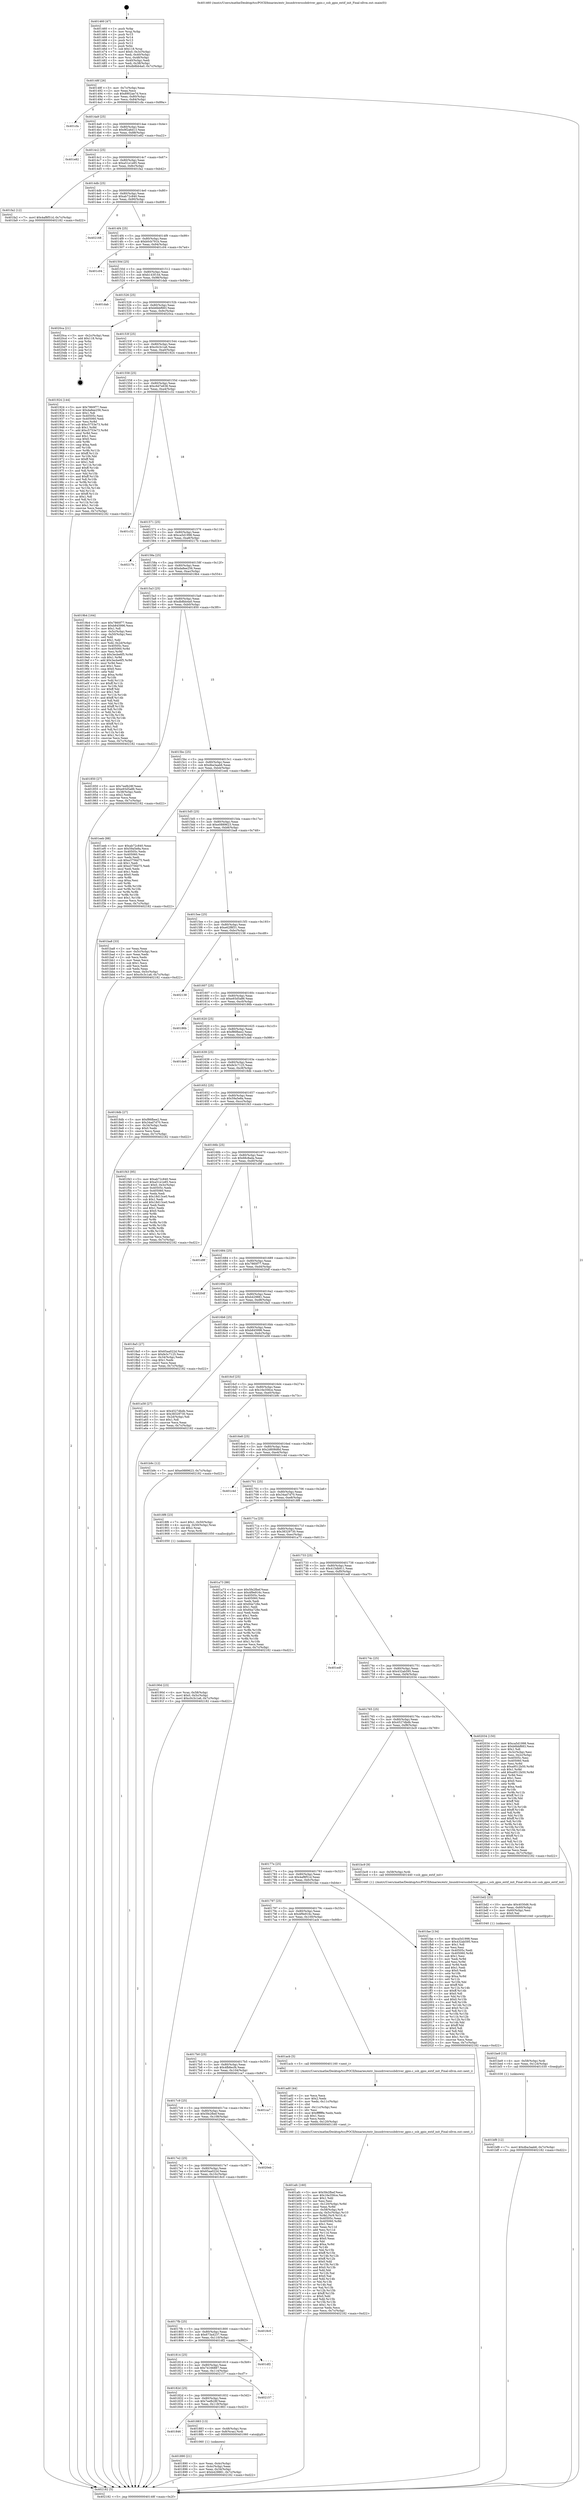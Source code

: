 digraph "0x401460" {
  label = "0x401460 (/mnt/c/Users/mathe/Desktop/tcc/POCII/binaries/extr_linuxdriversssbdriver_gpio.c_ssb_gpio_extif_init_Final-ollvm.out::main(0))"
  labelloc = "t"
  node[shape=record]

  Entry [label="",width=0.3,height=0.3,shape=circle,fillcolor=black,style=filled]
  "0x40148f" [label="{
     0x40148f [26]\l
     | [instrs]\l
     &nbsp;&nbsp;0x40148f \<+3\>: mov -0x7c(%rbp),%eax\l
     &nbsp;&nbsp;0x401492 \<+2\>: mov %eax,%ecx\l
     &nbsp;&nbsp;0x401494 \<+6\>: sub $0x8902ae7d,%ecx\l
     &nbsp;&nbsp;0x40149a \<+3\>: mov %eax,-0x80(%rbp)\l
     &nbsp;&nbsp;0x40149d \<+6\>: mov %ecx,-0x84(%rbp)\l
     &nbsp;&nbsp;0x4014a3 \<+6\>: je 0000000000401cfa \<main+0x89a\>\l
  }"]
  "0x401cfa" [label="{
     0x401cfa\l
  }", style=dashed]
  "0x4014a9" [label="{
     0x4014a9 [25]\l
     | [instrs]\l
     &nbsp;&nbsp;0x4014a9 \<+5\>: jmp 00000000004014ae \<main+0x4e\>\l
     &nbsp;&nbsp;0x4014ae \<+3\>: mov -0x80(%rbp),%eax\l
     &nbsp;&nbsp;0x4014b1 \<+5\>: sub $0x9f2a6d13,%eax\l
     &nbsp;&nbsp;0x4014b6 \<+6\>: mov %eax,-0x88(%rbp)\l
     &nbsp;&nbsp;0x4014bc \<+6\>: je 0000000000401e82 \<main+0xa22\>\l
  }"]
  Exit [label="",width=0.3,height=0.3,shape=circle,fillcolor=black,style=filled,peripheries=2]
  "0x401e82" [label="{
     0x401e82\l
  }", style=dashed]
  "0x4014c2" [label="{
     0x4014c2 [25]\l
     | [instrs]\l
     &nbsp;&nbsp;0x4014c2 \<+5\>: jmp 00000000004014c7 \<main+0x67\>\l
     &nbsp;&nbsp;0x4014c7 \<+3\>: mov -0x80(%rbp),%eax\l
     &nbsp;&nbsp;0x4014ca \<+5\>: sub $0xa51e1e85,%eax\l
     &nbsp;&nbsp;0x4014cf \<+6\>: mov %eax,-0x8c(%rbp)\l
     &nbsp;&nbsp;0x4014d5 \<+6\>: je 0000000000401fa2 \<main+0xb42\>\l
  }"]
  "0x401bf8" [label="{
     0x401bf8 [12]\l
     | [instrs]\l
     &nbsp;&nbsp;0x401bf8 \<+7\>: movl $0xdba3aab6,-0x7c(%rbp)\l
     &nbsp;&nbsp;0x401bff \<+5\>: jmp 0000000000402182 \<main+0xd22\>\l
  }"]
  "0x401fa2" [label="{
     0x401fa2 [12]\l
     | [instrs]\l
     &nbsp;&nbsp;0x401fa2 \<+7\>: movl $0x4af8f51d,-0x7c(%rbp)\l
     &nbsp;&nbsp;0x401fa9 \<+5\>: jmp 0000000000402182 \<main+0xd22\>\l
  }"]
  "0x4014db" [label="{
     0x4014db [25]\l
     | [instrs]\l
     &nbsp;&nbsp;0x4014db \<+5\>: jmp 00000000004014e0 \<main+0x80\>\l
     &nbsp;&nbsp;0x4014e0 \<+3\>: mov -0x80(%rbp),%eax\l
     &nbsp;&nbsp;0x4014e3 \<+5\>: sub $0xab72c840,%eax\l
     &nbsp;&nbsp;0x4014e8 \<+6\>: mov %eax,-0x90(%rbp)\l
     &nbsp;&nbsp;0x4014ee \<+6\>: je 0000000000402168 \<main+0xd08\>\l
  }"]
  "0x401be9" [label="{
     0x401be9 [15]\l
     | [instrs]\l
     &nbsp;&nbsp;0x401be9 \<+4\>: mov -0x58(%rbp),%rdi\l
     &nbsp;&nbsp;0x401bed \<+6\>: mov %eax,-0x124(%rbp)\l
     &nbsp;&nbsp;0x401bf3 \<+5\>: call 0000000000401030 \<free@plt\>\l
     | [calls]\l
     &nbsp;&nbsp;0x401030 \{1\} (unknown)\l
  }"]
  "0x402168" [label="{
     0x402168\l
  }", style=dashed]
  "0x4014f4" [label="{
     0x4014f4 [25]\l
     | [instrs]\l
     &nbsp;&nbsp;0x4014f4 \<+5\>: jmp 00000000004014f9 \<main+0x99\>\l
     &nbsp;&nbsp;0x4014f9 \<+3\>: mov -0x80(%rbp),%eax\l
     &nbsp;&nbsp;0x4014fc \<+5\>: sub $0xb0cb791b,%eax\l
     &nbsp;&nbsp;0x401501 \<+6\>: mov %eax,-0x94(%rbp)\l
     &nbsp;&nbsp;0x401507 \<+6\>: je 0000000000401c04 \<main+0x7a4\>\l
  }"]
  "0x401bd2" [label="{
     0x401bd2 [23]\l
     | [instrs]\l
     &nbsp;&nbsp;0x401bd2 \<+10\>: movabs $0x4030d6,%rdi\l
     &nbsp;&nbsp;0x401bdc \<+3\>: mov %eax,-0x60(%rbp)\l
     &nbsp;&nbsp;0x401bdf \<+3\>: mov -0x60(%rbp),%esi\l
     &nbsp;&nbsp;0x401be2 \<+2\>: mov $0x0,%al\l
     &nbsp;&nbsp;0x401be4 \<+5\>: call 0000000000401040 \<printf@plt\>\l
     | [calls]\l
     &nbsp;&nbsp;0x401040 \{1\} (unknown)\l
  }"]
  "0x401c04" [label="{
     0x401c04\l
  }", style=dashed]
  "0x40150d" [label="{
     0x40150d [25]\l
     | [instrs]\l
     &nbsp;&nbsp;0x40150d \<+5\>: jmp 0000000000401512 \<main+0xb2\>\l
     &nbsp;&nbsp;0x401512 \<+3\>: mov -0x80(%rbp),%eax\l
     &nbsp;&nbsp;0x401515 \<+5\>: sub $0xb143f144,%eax\l
     &nbsp;&nbsp;0x40151a \<+6\>: mov %eax,-0x98(%rbp)\l
     &nbsp;&nbsp;0x401520 \<+6\>: je 0000000000401dab \<main+0x94b\>\l
  }"]
  "0x401afc" [label="{
     0x401afc [160]\l
     | [instrs]\l
     &nbsp;&nbsp;0x401afc \<+5\>: mov $0x5fe2fbef,%ecx\l
     &nbsp;&nbsp;0x401b01 \<+5\>: mov $0x16e356ce,%edx\l
     &nbsp;&nbsp;0x401b06 \<+3\>: mov $0x1,%dil\l
     &nbsp;&nbsp;0x401b09 \<+2\>: xor %esi,%esi\l
     &nbsp;&nbsp;0x401b0b \<+7\>: mov -0x120(%rbp),%r8d\l
     &nbsp;&nbsp;0x401b12 \<+4\>: imul %eax,%r8d\l
     &nbsp;&nbsp;0x401b16 \<+4\>: mov -0x58(%rbp),%r9\l
     &nbsp;&nbsp;0x401b1a \<+4\>: movslq -0x5c(%rbp),%r10\l
     &nbsp;&nbsp;0x401b1e \<+4\>: mov %r8d,(%r9,%r10,4)\l
     &nbsp;&nbsp;0x401b22 \<+7\>: mov 0x40505c,%eax\l
     &nbsp;&nbsp;0x401b29 \<+8\>: mov 0x405060,%r8d\l
     &nbsp;&nbsp;0x401b31 \<+3\>: sub $0x1,%esi\l
     &nbsp;&nbsp;0x401b34 \<+3\>: mov %eax,%r11d\l
     &nbsp;&nbsp;0x401b37 \<+3\>: add %esi,%r11d\l
     &nbsp;&nbsp;0x401b3a \<+4\>: imul %r11d,%eax\l
     &nbsp;&nbsp;0x401b3e \<+3\>: and $0x1,%eax\l
     &nbsp;&nbsp;0x401b41 \<+3\>: cmp $0x0,%eax\l
     &nbsp;&nbsp;0x401b44 \<+3\>: sete %bl\l
     &nbsp;&nbsp;0x401b47 \<+4\>: cmp $0xa,%r8d\l
     &nbsp;&nbsp;0x401b4b \<+4\>: setl %r14b\l
     &nbsp;&nbsp;0x401b4f \<+3\>: mov %bl,%r15b\l
     &nbsp;&nbsp;0x401b52 \<+4\>: xor $0xff,%r15b\l
     &nbsp;&nbsp;0x401b56 \<+3\>: mov %r14b,%r12b\l
     &nbsp;&nbsp;0x401b59 \<+4\>: xor $0xff,%r12b\l
     &nbsp;&nbsp;0x401b5d \<+4\>: xor $0x0,%dil\l
     &nbsp;&nbsp;0x401b61 \<+3\>: mov %r15b,%r13b\l
     &nbsp;&nbsp;0x401b64 \<+4\>: and $0x0,%r13b\l
     &nbsp;&nbsp;0x401b68 \<+3\>: and %dil,%bl\l
     &nbsp;&nbsp;0x401b6b \<+3\>: mov %r12b,%al\l
     &nbsp;&nbsp;0x401b6e \<+2\>: and $0x0,%al\l
     &nbsp;&nbsp;0x401b70 \<+3\>: and %dil,%r14b\l
     &nbsp;&nbsp;0x401b73 \<+3\>: or %bl,%r13b\l
     &nbsp;&nbsp;0x401b76 \<+3\>: or %r14b,%al\l
     &nbsp;&nbsp;0x401b79 \<+3\>: xor %al,%r13b\l
     &nbsp;&nbsp;0x401b7c \<+3\>: or %r12b,%r15b\l
     &nbsp;&nbsp;0x401b7f \<+4\>: xor $0xff,%r15b\l
     &nbsp;&nbsp;0x401b83 \<+4\>: or $0x0,%dil\l
     &nbsp;&nbsp;0x401b87 \<+3\>: and %dil,%r15b\l
     &nbsp;&nbsp;0x401b8a \<+3\>: or %r15b,%r13b\l
     &nbsp;&nbsp;0x401b8d \<+4\>: test $0x1,%r13b\l
     &nbsp;&nbsp;0x401b91 \<+3\>: cmovne %edx,%ecx\l
     &nbsp;&nbsp;0x401b94 \<+3\>: mov %ecx,-0x7c(%rbp)\l
     &nbsp;&nbsp;0x401b97 \<+5\>: jmp 0000000000402182 \<main+0xd22\>\l
  }"]
  "0x401dab" [label="{
     0x401dab\l
  }", style=dashed]
  "0x401526" [label="{
     0x401526 [25]\l
     | [instrs]\l
     &nbsp;&nbsp;0x401526 \<+5\>: jmp 000000000040152b \<main+0xcb\>\l
     &nbsp;&nbsp;0x40152b \<+3\>: mov -0x80(%rbp),%eax\l
     &nbsp;&nbsp;0x40152e \<+5\>: sub $0xb6bbf683,%eax\l
     &nbsp;&nbsp;0x401533 \<+6\>: mov %eax,-0x9c(%rbp)\l
     &nbsp;&nbsp;0x401539 \<+6\>: je 00000000004020ca \<main+0xc6a\>\l
  }"]
  "0x401ad0" [label="{
     0x401ad0 [44]\l
     | [instrs]\l
     &nbsp;&nbsp;0x401ad0 \<+2\>: xor %ecx,%ecx\l
     &nbsp;&nbsp;0x401ad2 \<+5\>: mov $0x2,%edx\l
     &nbsp;&nbsp;0x401ad7 \<+6\>: mov %edx,-0x11c(%rbp)\l
     &nbsp;&nbsp;0x401add \<+1\>: cltd\l
     &nbsp;&nbsp;0x401ade \<+6\>: mov -0x11c(%rbp),%esi\l
     &nbsp;&nbsp;0x401ae4 \<+2\>: idiv %esi\l
     &nbsp;&nbsp;0x401ae6 \<+6\>: imul $0xfffffffe,%edx,%edx\l
     &nbsp;&nbsp;0x401aec \<+3\>: sub $0x1,%ecx\l
     &nbsp;&nbsp;0x401aef \<+2\>: sub %ecx,%edx\l
     &nbsp;&nbsp;0x401af1 \<+6\>: mov %edx,-0x120(%rbp)\l
     &nbsp;&nbsp;0x401af7 \<+5\>: call 0000000000401160 \<next_i\>\l
     | [calls]\l
     &nbsp;&nbsp;0x401160 \{1\} (/mnt/c/Users/mathe/Desktop/tcc/POCII/binaries/extr_linuxdriversssbdriver_gpio.c_ssb_gpio_extif_init_Final-ollvm.out::next_i)\l
  }"]
  "0x4020ca" [label="{
     0x4020ca [21]\l
     | [instrs]\l
     &nbsp;&nbsp;0x4020ca \<+3\>: mov -0x2c(%rbp),%eax\l
     &nbsp;&nbsp;0x4020cd \<+7\>: add $0x118,%rsp\l
     &nbsp;&nbsp;0x4020d4 \<+1\>: pop %rbx\l
     &nbsp;&nbsp;0x4020d5 \<+2\>: pop %r12\l
     &nbsp;&nbsp;0x4020d7 \<+2\>: pop %r13\l
     &nbsp;&nbsp;0x4020d9 \<+2\>: pop %r14\l
     &nbsp;&nbsp;0x4020db \<+2\>: pop %r15\l
     &nbsp;&nbsp;0x4020dd \<+1\>: pop %rbp\l
     &nbsp;&nbsp;0x4020de \<+1\>: ret\l
  }"]
  "0x40153f" [label="{
     0x40153f [25]\l
     | [instrs]\l
     &nbsp;&nbsp;0x40153f \<+5\>: jmp 0000000000401544 \<main+0xe4\>\l
     &nbsp;&nbsp;0x401544 \<+3\>: mov -0x80(%rbp),%eax\l
     &nbsp;&nbsp;0x401547 \<+5\>: sub $0xc0c3c1a6,%eax\l
     &nbsp;&nbsp;0x40154c \<+6\>: mov %eax,-0xa0(%rbp)\l
     &nbsp;&nbsp;0x401552 \<+6\>: je 0000000000401924 \<main+0x4c4\>\l
  }"]
  "0x40190d" [label="{
     0x40190d [23]\l
     | [instrs]\l
     &nbsp;&nbsp;0x40190d \<+4\>: mov %rax,-0x58(%rbp)\l
     &nbsp;&nbsp;0x401911 \<+7\>: movl $0x0,-0x5c(%rbp)\l
     &nbsp;&nbsp;0x401918 \<+7\>: movl $0xc0c3c1a6,-0x7c(%rbp)\l
     &nbsp;&nbsp;0x40191f \<+5\>: jmp 0000000000402182 \<main+0xd22\>\l
  }"]
  "0x401924" [label="{
     0x401924 [144]\l
     | [instrs]\l
     &nbsp;&nbsp;0x401924 \<+5\>: mov $0x7860f77,%eax\l
     &nbsp;&nbsp;0x401929 \<+5\>: mov $0xda8ee256,%ecx\l
     &nbsp;&nbsp;0x40192e \<+2\>: mov $0x1,%dl\l
     &nbsp;&nbsp;0x401930 \<+7\>: mov 0x40505c,%esi\l
     &nbsp;&nbsp;0x401937 \<+7\>: mov 0x405060,%edi\l
     &nbsp;&nbsp;0x40193e \<+3\>: mov %esi,%r8d\l
     &nbsp;&nbsp;0x401941 \<+7\>: sub $0xc5753e73,%r8d\l
     &nbsp;&nbsp;0x401948 \<+4\>: sub $0x1,%r8d\l
     &nbsp;&nbsp;0x40194c \<+7\>: add $0xc5753e73,%r8d\l
     &nbsp;&nbsp;0x401953 \<+4\>: imul %r8d,%esi\l
     &nbsp;&nbsp;0x401957 \<+3\>: and $0x1,%esi\l
     &nbsp;&nbsp;0x40195a \<+3\>: cmp $0x0,%esi\l
     &nbsp;&nbsp;0x40195d \<+4\>: sete %r9b\l
     &nbsp;&nbsp;0x401961 \<+3\>: cmp $0xa,%edi\l
     &nbsp;&nbsp;0x401964 \<+4\>: setl %r10b\l
     &nbsp;&nbsp;0x401968 \<+3\>: mov %r9b,%r11b\l
     &nbsp;&nbsp;0x40196b \<+4\>: xor $0xff,%r11b\l
     &nbsp;&nbsp;0x40196f \<+3\>: mov %r10b,%bl\l
     &nbsp;&nbsp;0x401972 \<+3\>: xor $0xff,%bl\l
     &nbsp;&nbsp;0x401975 \<+3\>: xor $0x1,%dl\l
     &nbsp;&nbsp;0x401978 \<+3\>: mov %r11b,%r14b\l
     &nbsp;&nbsp;0x40197b \<+4\>: and $0xff,%r14b\l
     &nbsp;&nbsp;0x40197f \<+3\>: and %dl,%r9b\l
     &nbsp;&nbsp;0x401982 \<+3\>: mov %bl,%r15b\l
     &nbsp;&nbsp;0x401985 \<+4\>: and $0xff,%r15b\l
     &nbsp;&nbsp;0x401989 \<+3\>: and %dl,%r10b\l
     &nbsp;&nbsp;0x40198c \<+3\>: or %r9b,%r14b\l
     &nbsp;&nbsp;0x40198f \<+3\>: or %r10b,%r15b\l
     &nbsp;&nbsp;0x401992 \<+3\>: xor %r15b,%r14b\l
     &nbsp;&nbsp;0x401995 \<+3\>: or %bl,%r11b\l
     &nbsp;&nbsp;0x401998 \<+4\>: xor $0xff,%r11b\l
     &nbsp;&nbsp;0x40199c \<+3\>: or $0x1,%dl\l
     &nbsp;&nbsp;0x40199f \<+3\>: and %dl,%r11b\l
     &nbsp;&nbsp;0x4019a2 \<+3\>: or %r11b,%r14b\l
     &nbsp;&nbsp;0x4019a5 \<+4\>: test $0x1,%r14b\l
     &nbsp;&nbsp;0x4019a9 \<+3\>: cmovne %ecx,%eax\l
     &nbsp;&nbsp;0x4019ac \<+3\>: mov %eax,-0x7c(%rbp)\l
     &nbsp;&nbsp;0x4019af \<+5\>: jmp 0000000000402182 \<main+0xd22\>\l
  }"]
  "0x401558" [label="{
     0x401558 [25]\l
     | [instrs]\l
     &nbsp;&nbsp;0x401558 \<+5\>: jmp 000000000040155d \<main+0xfd\>\l
     &nbsp;&nbsp;0x40155d \<+3\>: mov -0x80(%rbp),%eax\l
     &nbsp;&nbsp;0x401560 \<+5\>: sub $0xc6d7e638,%eax\l
     &nbsp;&nbsp;0x401565 \<+6\>: mov %eax,-0xa4(%rbp)\l
     &nbsp;&nbsp;0x40156b \<+6\>: je 0000000000401c32 \<main+0x7d2\>\l
  }"]
  "0x401890" [label="{
     0x401890 [21]\l
     | [instrs]\l
     &nbsp;&nbsp;0x401890 \<+3\>: mov %eax,-0x4c(%rbp)\l
     &nbsp;&nbsp;0x401893 \<+3\>: mov -0x4c(%rbp),%eax\l
     &nbsp;&nbsp;0x401896 \<+3\>: mov %eax,-0x34(%rbp)\l
     &nbsp;&nbsp;0x401899 \<+7\>: movl $0xb429881,-0x7c(%rbp)\l
     &nbsp;&nbsp;0x4018a0 \<+5\>: jmp 0000000000402182 \<main+0xd22\>\l
  }"]
  "0x401c32" [label="{
     0x401c32\l
  }", style=dashed]
  "0x401571" [label="{
     0x401571 [25]\l
     | [instrs]\l
     &nbsp;&nbsp;0x401571 \<+5\>: jmp 0000000000401576 \<main+0x116\>\l
     &nbsp;&nbsp;0x401576 \<+3\>: mov -0x80(%rbp),%eax\l
     &nbsp;&nbsp;0x401579 \<+5\>: sub $0xca5d1998,%eax\l
     &nbsp;&nbsp;0x40157e \<+6\>: mov %eax,-0xa8(%rbp)\l
     &nbsp;&nbsp;0x401584 \<+6\>: je 000000000040217b \<main+0xd1b\>\l
  }"]
  "0x401846" [label="{
     0x401846\l
  }", style=dashed]
  "0x40217b" [label="{
     0x40217b\l
  }", style=dashed]
  "0x40158a" [label="{
     0x40158a [25]\l
     | [instrs]\l
     &nbsp;&nbsp;0x40158a \<+5\>: jmp 000000000040158f \<main+0x12f\>\l
     &nbsp;&nbsp;0x40158f \<+3\>: mov -0x80(%rbp),%eax\l
     &nbsp;&nbsp;0x401592 \<+5\>: sub $0xda8ee256,%eax\l
     &nbsp;&nbsp;0x401597 \<+6\>: mov %eax,-0xac(%rbp)\l
     &nbsp;&nbsp;0x40159d \<+6\>: je 00000000004019b4 \<main+0x554\>\l
  }"]
  "0x401883" [label="{
     0x401883 [13]\l
     | [instrs]\l
     &nbsp;&nbsp;0x401883 \<+4\>: mov -0x48(%rbp),%rax\l
     &nbsp;&nbsp;0x401887 \<+4\>: mov 0x8(%rax),%rdi\l
     &nbsp;&nbsp;0x40188b \<+5\>: call 0000000000401060 \<atoi@plt\>\l
     | [calls]\l
     &nbsp;&nbsp;0x401060 \{1\} (unknown)\l
  }"]
  "0x4019b4" [label="{
     0x4019b4 [164]\l
     | [instrs]\l
     &nbsp;&nbsp;0x4019b4 \<+5\>: mov $0x7860f77,%eax\l
     &nbsp;&nbsp;0x4019b9 \<+5\>: mov $0xb845996,%ecx\l
     &nbsp;&nbsp;0x4019be \<+2\>: mov $0x1,%dl\l
     &nbsp;&nbsp;0x4019c0 \<+3\>: mov -0x5c(%rbp),%esi\l
     &nbsp;&nbsp;0x4019c3 \<+3\>: cmp -0x50(%rbp),%esi\l
     &nbsp;&nbsp;0x4019c6 \<+4\>: setl %dil\l
     &nbsp;&nbsp;0x4019ca \<+4\>: and $0x1,%dil\l
     &nbsp;&nbsp;0x4019ce \<+4\>: mov %dil,-0x2d(%rbp)\l
     &nbsp;&nbsp;0x4019d2 \<+7\>: mov 0x40505c,%esi\l
     &nbsp;&nbsp;0x4019d9 \<+8\>: mov 0x405060,%r8d\l
     &nbsp;&nbsp;0x4019e1 \<+3\>: mov %esi,%r9d\l
     &nbsp;&nbsp;0x4019e4 \<+7\>: sub $0x3ecbe6f5,%r9d\l
     &nbsp;&nbsp;0x4019eb \<+4\>: sub $0x1,%r9d\l
     &nbsp;&nbsp;0x4019ef \<+7\>: add $0x3ecbe6f5,%r9d\l
     &nbsp;&nbsp;0x4019f6 \<+4\>: imul %r9d,%esi\l
     &nbsp;&nbsp;0x4019fa \<+3\>: and $0x1,%esi\l
     &nbsp;&nbsp;0x4019fd \<+3\>: cmp $0x0,%esi\l
     &nbsp;&nbsp;0x401a00 \<+4\>: sete %dil\l
     &nbsp;&nbsp;0x401a04 \<+4\>: cmp $0xa,%r8d\l
     &nbsp;&nbsp;0x401a08 \<+4\>: setl %r10b\l
     &nbsp;&nbsp;0x401a0c \<+3\>: mov %dil,%r11b\l
     &nbsp;&nbsp;0x401a0f \<+4\>: xor $0xff,%r11b\l
     &nbsp;&nbsp;0x401a13 \<+3\>: mov %r10b,%bl\l
     &nbsp;&nbsp;0x401a16 \<+3\>: xor $0xff,%bl\l
     &nbsp;&nbsp;0x401a19 \<+3\>: xor $0x1,%dl\l
     &nbsp;&nbsp;0x401a1c \<+3\>: mov %r11b,%r14b\l
     &nbsp;&nbsp;0x401a1f \<+4\>: and $0xff,%r14b\l
     &nbsp;&nbsp;0x401a23 \<+3\>: and %dl,%dil\l
     &nbsp;&nbsp;0x401a26 \<+3\>: mov %bl,%r15b\l
     &nbsp;&nbsp;0x401a29 \<+4\>: and $0xff,%r15b\l
     &nbsp;&nbsp;0x401a2d \<+3\>: and %dl,%r10b\l
     &nbsp;&nbsp;0x401a30 \<+3\>: or %dil,%r14b\l
     &nbsp;&nbsp;0x401a33 \<+3\>: or %r10b,%r15b\l
     &nbsp;&nbsp;0x401a36 \<+3\>: xor %r15b,%r14b\l
     &nbsp;&nbsp;0x401a39 \<+3\>: or %bl,%r11b\l
     &nbsp;&nbsp;0x401a3c \<+4\>: xor $0xff,%r11b\l
     &nbsp;&nbsp;0x401a40 \<+3\>: or $0x1,%dl\l
     &nbsp;&nbsp;0x401a43 \<+3\>: and %dl,%r11b\l
     &nbsp;&nbsp;0x401a46 \<+3\>: or %r11b,%r14b\l
     &nbsp;&nbsp;0x401a49 \<+4\>: test $0x1,%r14b\l
     &nbsp;&nbsp;0x401a4d \<+3\>: cmovne %ecx,%eax\l
     &nbsp;&nbsp;0x401a50 \<+3\>: mov %eax,-0x7c(%rbp)\l
     &nbsp;&nbsp;0x401a53 \<+5\>: jmp 0000000000402182 \<main+0xd22\>\l
  }"]
  "0x4015a3" [label="{
     0x4015a3 [25]\l
     | [instrs]\l
     &nbsp;&nbsp;0x4015a3 \<+5\>: jmp 00000000004015a8 \<main+0x148\>\l
     &nbsp;&nbsp;0x4015a8 \<+3\>: mov -0x80(%rbp),%eax\l
     &nbsp;&nbsp;0x4015ab \<+5\>: sub $0xdb8bb4a0,%eax\l
     &nbsp;&nbsp;0x4015b0 \<+6\>: mov %eax,-0xb0(%rbp)\l
     &nbsp;&nbsp;0x4015b6 \<+6\>: je 0000000000401850 \<main+0x3f0\>\l
  }"]
  "0x40182d" [label="{
     0x40182d [25]\l
     | [instrs]\l
     &nbsp;&nbsp;0x40182d \<+5\>: jmp 0000000000401832 \<main+0x3d2\>\l
     &nbsp;&nbsp;0x401832 \<+3\>: mov -0x80(%rbp),%eax\l
     &nbsp;&nbsp;0x401835 \<+5\>: sub $0x7eefb28f,%eax\l
     &nbsp;&nbsp;0x40183a \<+6\>: mov %eax,-0x118(%rbp)\l
     &nbsp;&nbsp;0x401840 \<+6\>: je 0000000000401883 \<main+0x423\>\l
  }"]
  "0x401850" [label="{
     0x401850 [27]\l
     | [instrs]\l
     &nbsp;&nbsp;0x401850 \<+5\>: mov $0x7eefb28f,%eax\l
     &nbsp;&nbsp;0x401855 \<+5\>: mov $0xe93d5a86,%ecx\l
     &nbsp;&nbsp;0x40185a \<+3\>: mov -0x38(%rbp),%edx\l
     &nbsp;&nbsp;0x40185d \<+3\>: cmp $0x2,%edx\l
     &nbsp;&nbsp;0x401860 \<+3\>: cmovne %ecx,%eax\l
     &nbsp;&nbsp;0x401863 \<+3\>: mov %eax,-0x7c(%rbp)\l
     &nbsp;&nbsp;0x401866 \<+5\>: jmp 0000000000402182 \<main+0xd22\>\l
  }"]
  "0x4015bc" [label="{
     0x4015bc [25]\l
     | [instrs]\l
     &nbsp;&nbsp;0x4015bc \<+5\>: jmp 00000000004015c1 \<main+0x161\>\l
     &nbsp;&nbsp;0x4015c1 \<+3\>: mov -0x80(%rbp),%eax\l
     &nbsp;&nbsp;0x4015c4 \<+5\>: sub $0xdba3aab6,%eax\l
     &nbsp;&nbsp;0x4015c9 \<+6\>: mov %eax,-0xb4(%rbp)\l
     &nbsp;&nbsp;0x4015cf \<+6\>: je 0000000000401eeb \<main+0xa8b\>\l
  }"]
  "0x402182" [label="{
     0x402182 [5]\l
     | [instrs]\l
     &nbsp;&nbsp;0x402182 \<+5\>: jmp 000000000040148f \<main+0x2f\>\l
  }"]
  "0x401460" [label="{
     0x401460 [47]\l
     | [instrs]\l
     &nbsp;&nbsp;0x401460 \<+1\>: push %rbp\l
     &nbsp;&nbsp;0x401461 \<+3\>: mov %rsp,%rbp\l
     &nbsp;&nbsp;0x401464 \<+2\>: push %r15\l
     &nbsp;&nbsp;0x401466 \<+2\>: push %r14\l
     &nbsp;&nbsp;0x401468 \<+2\>: push %r13\l
     &nbsp;&nbsp;0x40146a \<+2\>: push %r12\l
     &nbsp;&nbsp;0x40146c \<+1\>: push %rbx\l
     &nbsp;&nbsp;0x40146d \<+7\>: sub $0x118,%rsp\l
     &nbsp;&nbsp;0x401474 \<+7\>: movl $0x0,-0x3c(%rbp)\l
     &nbsp;&nbsp;0x40147b \<+3\>: mov %edi,-0x40(%rbp)\l
     &nbsp;&nbsp;0x40147e \<+4\>: mov %rsi,-0x48(%rbp)\l
     &nbsp;&nbsp;0x401482 \<+3\>: mov -0x40(%rbp),%edi\l
     &nbsp;&nbsp;0x401485 \<+3\>: mov %edi,-0x38(%rbp)\l
     &nbsp;&nbsp;0x401488 \<+7\>: movl $0xdb8bb4a0,-0x7c(%rbp)\l
  }"]
  "0x402157" [label="{
     0x402157\l
  }", style=dashed]
  "0x401eeb" [label="{
     0x401eeb [88]\l
     | [instrs]\l
     &nbsp;&nbsp;0x401eeb \<+5\>: mov $0xab72c840,%eax\l
     &nbsp;&nbsp;0x401ef0 \<+5\>: mov $0x59a5e8a,%ecx\l
     &nbsp;&nbsp;0x401ef5 \<+7\>: mov 0x40505c,%edx\l
     &nbsp;&nbsp;0x401efc \<+7\>: mov 0x405060,%esi\l
     &nbsp;&nbsp;0x401f03 \<+2\>: mov %edx,%edi\l
     &nbsp;&nbsp;0x401f05 \<+6\>: sub $0xe3756d75,%edi\l
     &nbsp;&nbsp;0x401f0b \<+3\>: sub $0x1,%edi\l
     &nbsp;&nbsp;0x401f0e \<+6\>: add $0xe3756d75,%edi\l
     &nbsp;&nbsp;0x401f14 \<+3\>: imul %edi,%edx\l
     &nbsp;&nbsp;0x401f17 \<+3\>: and $0x1,%edx\l
     &nbsp;&nbsp;0x401f1a \<+3\>: cmp $0x0,%edx\l
     &nbsp;&nbsp;0x401f1d \<+4\>: sete %r8b\l
     &nbsp;&nbsp;0x401f21 \<+3\>: cmp $0xa,%esi\l
     &nbsp;&nbsp;0x401f24 \<+4\>: setl %r9b\l
     &nbsp;&nbsp;0x401f28 \<+3\>: mov %r8b,%r10b\l
     &nbsp;&nbsp;0x401f2b \<+3\>: and %r9b,%r10b\l
     &nbsp;&nbsp;0x401f2e \<+3\>: xor %r9b,%r8b\l
     &nbsp;&nbsp;0x401f31 \<+3\>: or %r8b,%r10b\l
     &nbsp;&nbsp;0x401f34 \<+4\>: test $0x1,%r10b\l
     &nbsp;&nbsp;0x401f38 \<+3\>: cmovne %ecx,%eax\l
     &nbsp;&nbsp;0x401f3b \<+3\>: mov %eax,-0x7c(%rbp)\l
     &nbsp;&nbsp;0x401f3e \<+5\>: jmp 0000000000402182 \<main+0xd22\>\l
  }"]
  "0x4015d5" [label="{
     0x4015d5 [25]\l
     | [instrs]\l
     &nbsp;&nbsp;0x4015d5 \<+5\>: jmp 00000000004015da \<main+0x17a\>\l
     &nbsp;&nbsp;0x4015da \<+3\>: mov -0x80(%rbp),%eax\l
     &nbsp;&nbsp;0x4015dd \<+5\>: sub $0xe0889623,%eax\l
     &nbsp;&nbsp;0x4015e2 \<+6\>: mov %eax,-0xb8(%rbp)\l
     &nbsp;&nbsp;0x4015e8 \<+6\>: je 0000000000401ba8 \<main+0x748\>\l
  }"]
  "0x401814" [label="{
     0x401814 [25]\l
     | [instrs]\l
     &nbsp;&nbsp;0x401814 \<+5\>: jmp 0000000000401819 \<main+0x3b9\>\l
     &nbsp;&nbsp;0x401819 \<+3\>: mov -0x80(%rbp),%eax\l
     &nbsp;&nbsp;0x40181c \<+5\>: sub $0x74166887,%eax\l
     &nbsp;&nbsp;0x401821 \<+6\>: mov %eax,-0x114(%rbp)\l
     &nbsp;&nbsp;0x401827 \<+6\>: je 0000000000402157 \<main+0xcf7\>\l
  }"]
  "0x401ba8" [label="{
     0x401ba8 [33]\l
     | [instrs]\l
     &nbsp;&nbsp;0x401ba8 \<+2\>: xor %eax,%eax\l
     &nbsp;&nbsp;0x401baa \<+3\>: mov -0x5c(%rbp),%ecx\l
     &nbsp;&nbsp;0x401bad \<+2\>: mov %eax,%edx\l
     &nbsp;&nbsp;0x401baf \<+2\>: sub %ecx,%edx\l
     &nbsp;&nbsp;0x401bb1 \<+2\>: mov %eax,%ecx\l
     &nbsp;&nbsp;0x401bb3 \<+3\>: sub $0x1,%ecx\l
     &nbsp;&nbsp;0x401bb6 \<+2\>: add %ecx,%edx\l
     &nbsp;&nbsp;0x401bb8 \<+2\>: sub %edx,%eax\l
     &nbsp;&nbsp;0x401bba \<+3\>: mov %eax,-0x5c(%rbp)\l
     &nbsp;&nbsp;0x401bbd \<+7\>: movl $0xc0c3c1a6,-0x7c(%rbp)\l
     &nbsp;&nbsp;0x401bc4 \<+5\>: jmp 0000000000402182 \<main+0xd22\>\l
  }"]
  "0x4015ee" [label="{
     0x4015ee [25]\l
     | [instrs]\l
     &nbsp;&nbsp;0x4015ee \<+5\>: jmp 00000000004015f3 \<main+0x193\>\l
     &nbsp;&nbsp;0x4015f3 \<+3\>: mov -0x80(%rbp),%eax\l
     &nbsp;&nbsp;0x4015f6 \<+5\>: sub $0xe62f8f31,%eax\l
     &nbsp;&nbsp;0x4015fb \<+6\>: mov %eax,-0xbc(%rbp)\l
     &nbsp;&nbsp;0x401601 \<+6\>: je 0000000000402138 \<main+0xcd8\>\l
  }"]
  "0x401df2" [label="{
     0x401df2\l
  }", style=dashed]
  "0x402138" [label="{
     0x402138\l
  }", style=dashed]
  "0x401607" [label="{
     0x401607 [25]\l
     | [instrs]\l
     &nbsp;&nbsp;0x401607 \<+5\>: jmp 000000000040160c \<main+0x1ac\>\l
     &nbsp;&nbsp;0x40160c \<+3\>: mov -0x80(%rbp),%eax\l
     &nbsp;&nbsp;0x40160f \<+5\>: sub $0xe93d5a86,%eax\l
     &nbsp;&nbsp;0x401614 \<+6\>: mov %eax,-0xc0(%rbp)\l
     &nbsp;&nbsp;0x40161a \<+6\>: je 000000000040186b \<main+0x40b\>\l
  }"]
  "0x4017fb" [label="{
     0x4017fb [25]\l
     | [instrs]\l
     &nbsp;&nbsp;0x4017fb \<+5\>: jmp 0000000000401800 \<main+0x3a0\>\l
     &nbsp;&nbsp;0x401800 \<+3\>: mov -0x80(%rbp),%eax\l
     &nbsp;&nbsp;0x401803 \<+5\>: sub $0x673a4237,%eax\l
     &nbsp;&nbsp;0x401808 \<+6\>: mov %eax,-0x110(%rbp)\l
     &nbsp;&nbsp;0x40180e \<+6\>: je 0000000000401df2 \<main+0x992\>\l
  }"]
  "0x40186b" [label="{
     0x40186b\l
  }", style=dashed]
  "0x401620" [label="{
     0x401620 [25]\l
     | [instrs]\l
     &nbsp;&nbsp;0x401620 \<+5\>: jmp 0000000000401625 \<main+0x1c5\>\l
     &nbsp;&nbsp;0x401625 \<+3\>: mov -0x80(%rbp),%eax\l
     &nbsp;&nbsp;0x401628 \<+5\>: sub $0xf86fbee2,%eax\l
     &nbsp;&nbsp;0x40162d \<+6\>: mov %eax,-0xc4(%rbp)\l
     &nbsp;&nbsp;0x401633 \<+6\>: je 0000000000401de6 \<main+0x986\>\l
  }"]
  "0x4018c0" [label="{
     0x4018c0\l
  }", style=dashed]
  "0x401de6" [label="{
     0x401de6\l
  }", style=dashed]
  "0x401639" [label="{
     0x401639 [25]\l
     | [instrs]\l
     &nbsp;&nbsp;0x401639 \<+5\>: jmp 000000000040163e \<main+0x1de\>\l
     &nbsp;&nbsp;0x40163e \<+3\>: mov -0x80(%rbp),%eax\l
     &nbsp;&nbsp;0x401641 \<+5\>: sub $0xfe3c7125,%eax\l
     &nbsp;&nbsp;0x401646 \<+6\>: mov %eax,-0xc8(%rbp)\l
     &nbsp;&nbsp;0x40164c \<+6\>: je 00000000004018db \<main+0x47b\>\l
  }"]
  "0x4017e2" [label="{
     0x4017e2 [25]\l
     | [instrs]\l
     &nbsp;&nbsp;0x4017e2 \<+5\>: jmp 00000000004017e7 \<main+0x387\>\l
     &nbsp;&nbsp;0x4017e7 \<+3\>: mov -0x80(%rbp),%eax\l
     &nbsp;&nbsp;0x4017ea \<+5\>: sub $0x65aa022d,%eax\l
     &nbsp;&nbsp;0x4017ef \<+6\>: mov %eax,-0x10c(%rbp)\l
     &nbsp;&nbsp;0x4017f5 \<+6\>: je 00000000004018c0 \<main+0x460\>\l
  }"]
  "0x4018db" [label="{
     0x4018db [27]\l
     | [instrs]\l
     &nbsp;&nbsp;0x4018db \<+5\>: mov $0xf86fbee2,%eax\l
     &nbsp;&nbsp;0x4018e0 \<+5\>: mov $0x34ad7d70,%ecx\l
     &nbsp;&nbsp;0x4018e5 \<+3\>: mov -0x34(%rbp),%edx\l
     &nbsp;&nbsp;0x4018e8 \<+3\>: cmp $0x0,%edx\l
     &nbsp;&nbsp;0x4018eb \<+3\>: cmove %ecx,%eax\l
     &nbsp;&nbsp;0x4018ee \<+3\>: mov %eax,-0x7c(%rbp)\l
     &nbsp;&nbsp;0x4018f1 \<+5\>: jmp 0000000000402182 \<main+0xd22\>\l
  }"]
  "0x401652" [label="{
     0x401652 [25]\l
     | [instrs]\l
     &nbsp;&nbsp;0x401652 \<+5\>: jmp 0000000000401657 \<main+0x1f7\>\l
     &nbsp;&nbsp;0x401657 \<+3\>: mov -0x80(%rbp),%eax\l
     &nbsp;&nbsp;0x40165a \<+5\>: sub $0x59a5e8a,%eax\l
     &nbsp;&nbsp;0x40165f \<+6\>: mov %eax,-0xcc(%rbp)\l
     &nbsp;&nbsp;0x401665 \<+6\>: je 0000000000401f43 \<main+0xae3\>\l
  }"]
  "0x4020eb" [label="{
     0x4020eb\l
  }", style=dashed]
  "0x401f43" [label="{
     0x401f43 [95]\l
     | [instrs]\l
     &nbsp;&nbsp;0x401f43 \<+5\>: mov $0xab72c840,%eax\l
     &nbsp;&nbsp;0x401f48 \<+5\>: mov $0xa51e1e85,%ecx\l
     &nbsp;&nbsp;0x401f4d \<+7\>: movl $0x0,-0x3c(%rbp)\l
     &nbsp;&nbsp;0x401f54 \<+7\>: mov 0x40505c,%edx\l
     &nbsp;&nbsp;0x401f5b \<+7\>: mov 0x405060,%esi\l
     &nbsp;&nbsp;0x401f62 \<+2\>: mov %edx,%edi\l
     &nbsp;&nbsp;0x401f64 \<+6\>: sub $0x18d13ce0,%edi\l
     &nbsp;&nbsp;0x401f6a \<+3\>: sub $0x1,%edi\l
     &nbsp;&nbsp;0x401f6d \<+6\>: add $0x18d13ce0,%edi\l
     &nbsp;&nbsp;0x401f73 \<+3\>: imul %edi,%edx\l
     &nbsp;&nbsp;0x401f76 \<+3\>: and $0x1,%edx\l
     &nbsp;&nbsp;0x401f79 \<+3\>: cmp $0x0,%edx\l
     &nbsp;&nbsp;0x401f7c \<+4\>: sete %r8b\l
     &nbsp;&nbsp;0x401f80 \<+3\>: cmp $0xa,%esi\l
     &nbsp;&nbsp;0x401f83 \<+4\>: setl %r9b\l
     &nbsp;&nbsp;0x401f87 \<+3\>: mov %r8b,%r10b\l
     &nbsp;&nbsp;0x401f8a \<+3\>: and %r9b,%r10b\l
     &nbsp;&nbsp;0x401f8d \<+3\>: xor %r9b,%r8b\l
     &nbsp;&nbsp;0x401f90 \<+3\>: or %r8b,%r10b\l
     &nbsp;&nbsp;0x401f93 \<+4\>: test $0x1,%r10b\l
     &nbsp;&nbsp;0x401f97 \<+3\>: cmovne %ecx,%eax\l
     &nbsp;&nbsp;0x401f9a \<+3\>: mov %eax,-0x7c(%rbp)\l
     &nbsp;&nbsp;0x401f9d \<+5\>: jmp 0000000000402182 \<main+0xd22\>\l
  }"]
  "0x40166b" [label="{
     0x40166b [25]\l
     | [instrs]\l
     &nbsp;&nbsp;0x40166b \<+5\>: jmp 0000000000401670 \<main+0x210\>\l
     &nbsp;&nbsp;0x401670 \<+3\>: mov -0x80(%rbp),%eax\l
     &nbsp;&nbsp;0x401673 \<+5\>: sub $0x68c8ada,%eax\l
     &nbsp;&nbsp;0x401678 \<+6\>: mov %eax,-0xd0(%rbp)\l
     &nbsp;&nbsp;0x40167e \<+6\>: je 0000000000401d9f \<main+0x93f\>\l
  }"]
  "0x4017c9" [label="{
     0x4017c9 [25]\l
     | [instrs]\l
     &nbsp;&nbsp;0x4017c9 \<+5\>: jmp 00000000004017ce \<main+0x36e\>\l
     &nbsp;&nbsp;0x4017ce \<+3\>: mov -0x80(%rbp),%eax\l
     &nbsp;&nbsp;0x4017d1 \<+5\>: sub $0x5fe2fbef,%eax\l
     &nbsp;&nbsp;0x4017d6 \<+6\>: mov %eax,-0x108(%rbp)\l
     &nbsp;&nbsp;0x4017dc \<+6\>: je 00000000004020eb \<main+0xc8b\>\l
  }"]
  "0x401d9f" [label="{
     0x401d9f\l
  }", style=dashed]
  "0x401684" [label="{
     0x401684 [25]\l
     | [instrs]\l
     &nbsp;&nbsp;0x401684 \<+5\>: jmp 0000000000401689 \<main+0x229\>\l
     &nbsp;&nbsp;0x401689 \<+3\>: mov -0x80(%rbp),%eax\l
     &nbsp;&nbsp;0x40168c \<+5\>: sub $0x7860f77,%eax\l
     &nbsp;&nbsp;0x401691 \<+6\>: mov %eax,-0xd4(%rbp)\l
     &nbsp;&nbsp;0x401697 \<+6\>: je 00000000004020df \<main+0xc7f\>\l
  }"]
  "0x401ca7" [label="{
     0x401ca7\l
  }", style=dashed]
  "0x4020df" [label="{
     0x4020df\l
  }", style=dashed]
  "0x40169d" [label="{
     0x40169d [25]\l
     | [instrs]\l
     &nbsp;&nbsp;0x40169d \<+5\>: jmp 00000000004016a2 \<main+0x242\>\l
     &nbsp;&nbsp;0x4016a2 \<+3\>: mov -0x80(%rbp),%eax\l
     &nbsp;&nbsp;0x4016a5 \<+5\>: sub $0xb429881,%eax\l
     &nbsp;&nbsp;0x4016aa \<+6\>: mov %eax,-0xd8(%rbp)\l
     &nbsp;&nbsp;0x4016b0 \<+6\>: je 00000000004018a5 \<main+0x445\>\l
  }"]
  "0x4017b0" [label="{
     0x4017b0 [25]\l
     | [instrs]\l
     &nbsp;&nbsp;0x4017b0 \<+5\>: jmp 00000000004017b5 \<main+0x355\>\l
     &nbsp;&nbsp;0x4017b5 \<+3\>: mov -0x80(%rbp),%eax\l
     &nbsp;&nbsp;0x4017b8 \<+5\>: sub $0x4fb8ecf4,%eax\l
     &nbsp;&nbsp;0x4017bd \<+6\>: mov %eax,-0x104(%rbp)\l
     &nbsp;&nbsp;0x4017c3 \<+6\>: je 0000000000401ca7 \<main+0x847\>\l
  }"]
  "0x4018a5" [label="{
     0x4018a5 [27]\l
     | [instrs]\l
     &nbsp;&nbsp;0x4018a5 \<+5\>: mov $0x65aa022d,%eax\l
     &nbsp;&nbsp;0x4018aa \<+5\>: mov $0xfe3c7125,%ecx\l
     &nbsp;&nbsp;0x4018af \<+3\>: mov -0x34(%rbp),%edx\l
     &nbsp;&nbsp;0x4018b2 \<+3\>: cmp $0x1,%edx\l
     &nbsp;&nbsp;0x4018b5 \<+3\>: cmovl %ecx,%eax\l
     &nbsp;&nbsp;0x4018b8 \<+3\>: mov %eax,-0x7c(%rbp)\l
     &nbsp;&nbsp;0x4018bb \<+5\>: jmp 0000000000402182 \<main+0xd22\>\l
  }"]
  "0x4016b6" [label="{
     0x4016b6 [25]\l
     | [instrs]\l
     &nbsp;&nbsp;0x4016b6 \<+5\>: jmp 00000000004016bb \<main+0x25b\>\l
     &nbsp;&nbsp;0x4016bb \<+3\>: mov -0x80(%rbp),%eax\l
     &nbsp;&nbsp;0x4016be \<+5\>: sub $0xb845996,%eax\l
     &nbsp;&nbsp;0x4016c3 \<+6\>: mov %eax,-0xdc(%rbp)\l
     &nbsp;&nbsp;0x4016c9 \<+6\>: je 0000000000401a58 \<main+0x5f8\>\l
  }"]
  "0x401acb" [label="{
     0x401acb [5]\l
     | [instrs]\l
     &nbsp;&nbsp;0x401acb \<+5\>: call 0000000000401160 \<next_i\>\l
     | [calls]\l
     &nbsp;&nbsp;0x401160 \{1\} (/mnt/c/Users/mathe/Desktop/tcc/POCII/binaries/extr_linuxdriversssbdriver_gpio.c_ssb_gpio_extif_init_Final-ollvm.out::next_i)\l
  }"]
  "0x401a58" [label="{
     0x401a58 [27]\l
     | [instrs]\l
     &nbsp;&nbsp;0x401a58 \<+5\>: mov $0x4527dbdb,%eax\l
     &nbsp;&nbsp;0x401a5d \<+5\>: mov $0x38329730,%ecx\l
     &nbsp;&nbsp;0x401a62 \<+3\>: mov -0x2d(%rbp),%dl\l
     &nbsp;&nbsp;0x401a65 \<+3\>: test $0x1,%dl\l
     &nbsp;&nbsp;0x401a68 \<+3\>: cmovne %ecx,%eax\l
     &nbsp;&nbsp;0x401a6b \<+3\>: mov %eax,-0x7c(%rbp)\l
     &nbsp;&nbsp;0x401a6e \<+5\>: jmp 0000000000402182 \<main+0xd22\>\l
  }"]
  "0x4016cf" [label="{
     0x4016cf [25]\l
     | [instrs]\l
     &nbsp;&nbsp;0x4016cf \<+5\>: jmp 00000000004016d4 \<main+0x274\>\l
     &nbsp;&nbsp;0x4016d4 \<+3\>: mov -0x80(%rbp),%eax\l
     &nbsp;&nbsp;0x4016d7 \<+5\>: sub $0x16e356ce,%eax\l
     &nbsp;&nbsp;0x4016dc \<+6\>: mov %eax,-0xe0(%rbp)\l
     &nbsp;&nbsp;0x4016e2 \<+6\>: je 0000000000401b9c \<main+0x73c\>\l
  }"]
  "0x401797" [label="{
     0x401797 [25]\l
     | [instrs]\l
     &nbsp;&nbsp;0x401797 \<+5\>: jmp 000000000040179c \<main+0x33c\>\l
     &nbsp;&nbsp;0x40179c \<+3\>: mov -0x80(%rbp),%eax\l
     &nbsp;&nbsp;0x40179f \<+5\>: sub $0x4f9e916c,%eax\l
     &nbsp;&nbsp;0x4017a4 \<+6\>: mov %eax,-0x100(%rbp)\l
     &nbsp;&nbsp;0x4017aa \<+6\>: je 0000000000401acb \<main+0x66b\>\l
  }"]
  "0x401b9c" [label="{
     0x401b9c [12]\l
     | [instrs]\l
     &nbsp;&nbsp;0x401b9c \<+7\>: movl $0xe0889623,-0x7c(%rbp)\l
     &nbsp;&nbsp;0x401ba3 \<+5\>: jmp 0000000000402182 \<main+0xd22\>\l
  }"]
  "0x4016e8" [label="{
     0x4016e8 [25]\l
     | [instrs]\l
     &nbsp;&nbsp;0x4016e8 \<+5\>: jmp 00000000004016ed \<main+0x28d\>\l
     &nbsp;&nbsp;0x4016ed \<+3\>: mov -0x80(%rbp),%eax\l
     &nbsp;&nbsp;0x4016f0 \<+5\>: sub $0x2d608d6d,%eax\l
     &nbsp;&nbsp;0x4016f5 \<+6\>: mov %eax,-0xe4(%rbp)\l
     &nbsp;&nbsp;0x4016fb \<+6\>: je 0000000000401c4d \<main+0x7ed\>\l
  }"]
  "0x401fae" [label="{
     0x401fae [134]\l
     | [instrs]\l
     &nbsp;&nbsp;0x401fae \<+5\>: mov $0xca5d1998,%eax\l
     &nbsp;&nbsp;0x401fb3 \<+5\>: mov $0x432ab595,%ecx\l
     &nbsp;&nbsp;0x401fb8 \<+2\>: mov $0x1,%dl\l
     &nbsp;&nbsp;0x401fba \<+2\>: xor %esi,%esi\l
     &nbsp;&nbsp;0x401fbc \<+7\>: mov 0x40505c,%edi\l
     &nbsp;&nbsp;0x401fc3 \<+8\>: mov 0x405060,%r8d\l
     &nbsp;&nbsp;0x401fcb \<+3\>: sub $0x1,%esi\l
     &nbsp;&nbsp;0x401fce \<+3\>: mov %edi,%r9d\l
     &nbsp;&nbsp;0x401fd1 \<+3\>: add %esi,%r9d\l
     &nbsp;&nbsp;0x401fd4 \<+4\>: imul %r9d,%edi\l
     &nbsp;&nbsp;0x401fd8 \<+3\>: and $0x1,%edi\l
     &nbsp;&nbsp;0x401fdb \<+3\>: cmp $0x0,%edi\l
     &nbsp;&nbsp;0x401fde \<+4\>: sete %r10b\l
     &nbsp;&nbsp;0x401fe2 \<+4\>: cmp $0xa,%r8d\l
     &nbsp;&nbsp;0x401fe6 \<+4\>: setl %r11b\l
     &nbsp;&nbsp;0x401fea \<+3\>: mov %r10b,%bl\l
     &nbsp;&nbsp;0x401fed \<+3\>: xor $0xff,%bl\l
     &nbsp;&nbsp;0x401ff0 \<+3\>: mov %r11b,%r14b\l
     &nbsp;&nbsp;0x401ff3 \<+4\>: xor $0xff,%r14b\l
     &nbsp;&nbsp;0x401ff7 \<+3\>: xor $0x0,%dl\l
     &nbsp;&nbsp;0x401ffa \<+3\>: mov %bl,%r15b\l
     &nbsp;&nbsp;0x401ffd \<+4\>: and $0x0,%r15b\l
     &nbsp;&nbsp;0x402001 \<+3\>: and %dl,%r10b\l
     &nbsp;&nbsp;0x402004 \<+3\>: mov %r14b,%r12b\l
     &nbsp;&nbsp;0x402007 \<+4\>: and $0x0,%r12b\l
     &nbsp;&nbsp;0x40200b \<+3\>: and %dl,%r11b\l
     &nbsp;&nbsp;0x40200e \<+3\>: or %r10b,%r15b\l
     &nbsp;&nbsp;0x402011 \<+3\>: or %r11b,%r12b\l
     &nbsp;&nbsp;0x402014 \<+3\>: xor %r12b,%r15b\l
     &nbsp;&nbsp;0x402017 \<+3\>: or %r14b,%bl\l
     &nbsp;&nbsp;0x40201a \<+3\>: xor $0xff,%bl\l
     &nbsp;&nbsp;0x40201d \<+3\>: or $0x0,%dl\l
     &nbsp;&nbsp;0x402020 \<+2\>: and %dl,%bl\l
     &nbsp;&nbsp;0x402022 \<+3\>: or %bl,%r15b\l
     &nbsp;&nbsp;0x402025 \<+4\>: test $0x1,%r15b\l
     &nbsp;&nbsp;0x402029 \<+3\>: cmovne %ecx,%eax\l
     &nbsp;&nbsp;0x40202c \<+3\>: mov %eax,-0x7c(%rbp)\l
     &nbsp;&nbsp;0x40202f \<+5\>: jmp 0000000000402182 \<main+0xd22\>\l
  }"]
  "0x401c4d" [label="{
     0x401c4d\l
  }", style=dashed]
  "0x401701" [label="{
     0x401701 [25]\l
     | [instrs]\l
     &nbsp;&nbsp;0x401701 \<+5\>: jmp 0000000000401706 \<main+0x2a6\>\l
     &nbsp;&nbsp;0x401706 \<+3\>: mov -0x80(%rbp),%eax\l
     &nbsp;&nbsp;0x401709 \<+5\>: sub $0x34ad7d70,%eax\l
     &nbsp;&nbsp;0x40170e \<+6\>: mov %eax,-0xe8(%rbp)\l
     &nbsp;&nbsp;0x401714 \<+6\>: je 00000000004018f6 \<main+0x496\>\l
  }"]
  "0x40177e" [label="{
     0x40177e [25]\l
     | [instrs]\l
     &nbsp;&nbsp;0x40177e \<+5\>: jmp 0000000000401783 \<main+0x323\>\l
     &nbsp;&nbsp;0x401783 \<+3\>: mov -0x80(%rbp),%eax\l
     &nbsp;&nbsp;0x401786 \<+5\>: sub $0x4af8f51d,%eax\l
     &nbsp;&nbsp;0x40178b \<+6\>: mov %eax,-0xfc(%rbp)\l
     &nbsp;&nbsp;0x401791 \<+6\>: je 0000000000401fae \<main+0xb4e\>\l
  }"]
  "0x4018f6" [label="{
     0x4018f6 [23]\l
     | [instrs]\l
     &nbsp;&nbsp;0x4018f6 \<+7\>: movl $0x1,-0x50(%rbp)\l
     &nbsp;&nbsp;0x4018fd \<+4\>: movslq -0x50(%rbp),%rax\l
     &nbsp;&nbsp;0x401901 \<+4\>: shl $0x2,%rax\l
     &nbsp;&nbsp;0x401905 \<+3\>: mov %rax,%rdi\l
     &nbsp;&nbsp;0x401908 \<+5\>: call 0000000000401050 \<malloc@plt\>\l
     | [calls]\l
     &nbsp;&nbsp;0x401050 \{1\} (unknown)\l
  }"]
  "0x40171a" [label="{
     0x40171a [25]\l
     | [instrs]\l
     &nbsp;&nbsp;0x40171a \<+5\>: jmp 000000000040171f \<main+0x2bf\>\l
     &nbsp;&nbsp;0x40171f \<+3\>: mov -0x80(%rbp),%eax\l
     &nbsp;&nbsp;0x401722 \<+5\>: sub $0x38329730,%eax\l
     &nbsp;&nbsp;0x401727 \<+6\>: mov %eax,-0xec(%rbp)\l
     &nbsp;&nbsp;0x40172d \<+6\>: je 0000000000401a73 \<main+0x613\>\l
  }"]
  "0x401bc9" [label="{
     0x401bc9 [9]\l
     | [instrs]\l
     &nbsp;&nbsp;0x401bc9 \<+4\>: mov -0x58(%rbp),%rdi\l
     &nbsp;&nbsp;0x401bcd \<+5\>: call 0000000000401440 \<ssb_gpio_extif_init\>\l
     | [calls]\l
     &nbsp;&nbsp;0x401440 \{1\} (/mnt/c/Users/mathe/Desktop/tcc/POCII/binaries/extr_linuxdriversssbdriver_gpio.c_ssb_gpio_extif_init_Final-ollvm.out::ssb_gpio_extif_init)\l
  }"]
  "0x401a73" [label="{
     0x401a73 [88]\l
     | [instrs]\l
     &nbsp;&nbsp;0x401a73 \<+5\>: mov $0x5fe2fbef,%eax\l
     &nbsp;&nbsp;0x401a78 \<+5\>: mov $0x4f9e916c,%ecx\l
     &nbsp;&nbsp;0x401a7d \<+7\>: mov 0x40505c,%edx\l
     &nbsp;&nbsp;0x401a84 \<+7\>: mov 0x405060,%esi\l
     &nbsp;&nbsp;0x401a8b \<+2\>: mov %edx,%edi\l
     &nbsp;&nbsp;0x401a8d \<+6\>: add $0x84a728e,%edi\l
     &nbsp;&nbsp;0x401a93 \<+3\>: sub $0x1,%edi\l
     &nbsp;&nbsp;0x401a96 \<+6\>: sub $0x84a728e,%edi\l
     &nbsp;&nbsp;0x401a9c \<+3\>: imul %edi,%edx\l
     &nbsp;&nbsp;0x401a9f \<+3\>: and $0x1,%edx\l
     &nbsp;&nbsp;0x401aa2 \<+3\>: cmp $0x0,%edx\l
     &nbsp;&nbsp;0x401aa5 \<+4\>: sete %r8b\l
     &nbsp;&nbsp;0x401aa9 \<+3\>: cmp $0xa,%esi\l
     &nbsp;&nbsp;0x401aac \<+4\>: setl %r9b\l
     &nbsp;&nbsp;0x401ab0 \<+3\>: mov %r8b,%r10b\l
     &nbsp;&nbsp;0x401ab3 \<+3\>: and %r9b,%r10b\l
     &nbsp;&nbsp;0x401ab6 \<+3\>: xor %r9b,%r8b\l
     &nbsp;&nbsp;0x401ab9 \<+3\>: or %r8b,%r10b\l
     &nbsp;&nbsp;0x401abc \<+4\>: test $0x1,%r10b\l
     &nbsp;&nbsp;0x401ac0 \<+3\>: cmovne %ecx,%eax\l
     &nbsp;&nbsp;0x401ac3 \<+3\>: mov %eax,-0x7c(%rbp)\l
     &nbsp;&nbsp;0x401ac6 \<+5\>: jmp 0000000000402182 \<main+0xd22\>\l
  }"]
  "0x401733" [label="{
     0x401733 [25]\l
     | [instrs]\l
     &nbsp;&nbsp;0x401733 \<+5\>: jmp 0000000000401738 \<main+0x2d8\>\l
     &nbsp;&nbsp;0x401738 \<+3\>: mov -0x80(%rbp),%eax\l
     &nbsp;&nbsp;0x40173b \<+5\>: sub $0x415db911,%eax\l
     &nbsp;&nbsp;0x401740 \<+6\>: mov %eax,-0xf0(%rbp)\l
     &nbsp;&nbsp;0x401746 \<+6\>: je 0000000000401edf \<main+0xa7f\>\l
  }"]
  "0x401765" [label="{
     0x401765 [25]\l
     | [instrs]\l
     &nbsp;&nbsp;0x401765 \<+5\>: jmp 000000000040176a \<main+0x30a\>\l
     &nbsp;&nbsp;0x40176a \<+3\>: mov -0x80(%rbp),%eax\l
     &nbsp;&nbsp;0x40176d \<+5\>: sub $0x4527dbdb,%eax\l
     &nbsp;&nbsp;0x401772 \<+6\>: mov %eax,-0xf8(%rbp)\l
     &nbsp;&nbsp;0x401778 \<+6\>: je 0000000000401bc9 \<main+0x769\>\l
  }"]
  "0x401edf" [label="{
     0x401edf\l
  }", style=dashed]
  "0x40174c" [label="{
     0x40174c [25]\l
     | [instrs]\l
     &nbsp;&nbsp;0x40174c \<+5\>: jmp 0000000000401751 \<main+0x2f1\>\l
     &nbsp;&nbsp;0x401751 \<+3\>: mov -0x80(%rbp),%eax\l
     &nbsp;&nbsp;0x401754 \<+5\>: sub $0x432ab595,%eax\l
     &nbsp;&nbsp;0x401759 \<+6\>: mov %eax,-0xf4(%rbp)\l
     &nbsp;&nbsp;0x40175f \<+6\>: je 0000000000402034 \<main+0xbd4\>\l
  }"]
  "0x402034" [label="{
     0x402034 [150]\l
     | [instrs]\l
     &nbsp;&nbsp;0x402034 \<+5\>: mov $0xca5d1998,%eax\l
     &nbsp;&nbsp;0x402039 \<+5\>: mov $0xb6bbf683,%ecx\l
     &nbsp;&nbsp;0x40203e \<+2\>: mov $0x1,%dl\l
     &nbsp;&nbsp;0x402040 \<+3\>: mov -0x3c(%rbp),%esi\l
     &nbsp;&nbsp;0x402043 \<+3\>: mov %esi,-0x2c(%rbp)\l
     &nbsp;&nbsp;0x402046 \<+7\>: mov 0x40505c,%esi\l
     &nbsp;&nbsp;0x40204d \<+7\>: mov 0x405060,%edi\l
     &nbsp;&nbsp;0x402054 \<+3\>: mov %esi,%r8d\l
     &nbsp;&nbsp;0x402057 \<+7\>: sub $0xa9512b50,%r8d\l
     &nbsp;&nbsp;0x40205e \<+4\>: sub $0x1,%r8d\l
     &nbsp;&nbsp;0x402062 \<+7\>: add $0xa9512b50,%r8d\l
     &nbsp;&nbsp;0x402069 \<+4\>: imul %r8d,%esi\l
     &nbsp;&nbsp;0x40206d \<+3\>: and $0x1,%esi\l
     &nbsp;&nbsp;0x402070 \<+3\>: cmp $0x0,%esi\l
     &nbsp;&nbsp;0x402073 \<+4\>: sete %r9b\l
     &nbsp;&nbsp;0x402077 \<+3\>: cmp $0xa,%edi\l
     &nbsp;&nbsp;0x40207a \<+4\>: setl %r10b\l
     &nbsp;&nbsp;0x40207e \<+3\>: mov %r9b,%r11b\l
     &nbsp;&nbsp;0x402081 \<+4\>: xor $0xff,%r11b\l
     &nbsp;&nbsp;0x402085 \<+3\>: mov %r10b,%bl\l
     &nbsp;&nbsp;0x402088 \<+3\>: xor $0xff,%bl\l
     &nbsp;&nbsp;0x40208b \<+3\>: xor $0x1,%dl\l
     &nbsp;&nbsp;0x40208e \<+3\>: mov %r11b,%r14b\l
     &nbsp;&nbsp;0x402091 \<+4\>: and $0xff,%r14b\l
     &nbsp;&nbsp;0x402095 \<+3\>: and %dl,%r9b\l
     &nbsp;&nbsp;0x402098 \<+3\>: mov %bl,%r15b\l
     &nbsp;&nbsp;0x40209b \<+4\>: and $0xff,%r15b\l
     &nbsp;&nbsp;0x40209f \<+3\>: and %dl,%r10b\l
     &nbsp;&nbsp;0x4020a2 \<+3\>: or %r9b,%r14b\l
     &nbsp;&nbsp;0x4020a5 \<+3\>: or %r10b,%r15b\l
     &nbsp;&nbsp;0x4020a8 \<+3\>: xor %r15b,%r14b\l
     &nbsp;&nbsp;0x4020ab \<+3\>: or %bl,%r11b\l
     &nbsp;&nbsp;0x4020ae \<+4\>: xor $0xff,%r11b\l
     &nbsp;&nbsp;0x4020b2 \<+3\>: or $0x1,%dl\l
     &nbsp;&nbsp;0x4020b5 \<+3\>: and %dl,%r11b\l
     &nbsp;&nbsp;0x4020b8 \<+3\>: or %r11b,%r14b\l
     &nbsp;&nbsp;0x4020bb \<+4\>: test $0x1,%r14b\l
     &nbsp;&nbsp;0x4020bf \<+3\>: cmovne %ecx,%eax\l
     &nbsp;&nbsp;0x4020c2 \<+3\>: mov %eax,-0x7c(%rbp)\l
     &nbsp;&nbsp;0x4020c5 \<+5\>: jmp 0000000000402182 \<main+0xd22\>\l
  }"]
  Entry -> "0x401460" [label=" 1"]
  "0x40148f" -> "0x401cfa" [label=" 0"]
  "0x40148f" -> "0x4014a9" [label=" 22"]
  "0x4020ca" -> Exit [label=" 1"]
  "0x4014a9" -> "0x401e82" [label=" 0"]
  "0x4014a9" -> "0x4014c2" [label=" 22"]
  "0x402034" -> "0x402182" [label=" 1"]
  "0x4014c2" -> "0x401fa2" [label=" 1"]
  "0x4014c2" -> "0x4014db" [label=" 21"]
  "0x401fae" -> "0x402182" [label=" 1"]
  "0x4014db" -> "0x402168" [label=" 0"]
  "0x4014db" -> "0x4014f4" [label=" 21"]
  "0x401fa2" -> "0x402182" [label=" 1"]
  "0x4014f4" -> "0x401c04" [label=" 0"]
  "0x4014f4" -> "0x40150d" [label=" 21"]
  "0x401f43" -> "0x402182" [label=" 1"]
  "0x40150d" -> "0x401dab" [label=" 0"]
  "0x40150d" -> "0x401526" [label=" 21"]
  "0x401eeb" -> "0x402182" [label=" 1"]
  "0x401526" -> "0x4020ca" [label=" 1"]
  "0x401526" -> "0x40153f" [label=" 20"]
  "0x401bf8" -> "0x402182" [label=" 1"]
  "0x40153f" -> "0x401924" [label=" 2"]
  "0x40153f" -> "0x401558" [label=" 18"]
  "0x401be9" -> "0x401bf8" [label=" 1"]
  "0x401558" -> "0x401c32" [label=" 0"]
  "0x401558" -> "0x401571" [label=" 18"]
  "0x401bd2" -> "0x401be9" [label=" 1"]
  "0x401571" -> "0x40217b" [label=" 0"]
  "0x401571" -> "0x40158a" [label=" 18"]
  "0x401bc9" -> "0x401bd2" [label=" 1"]
  "0x40158a" -> "0x4019b4" [label=" 2"]
  "0x40158a" -> "0x4015a3" [label=" 16"]
  "0x401ba8" -> "0x402182" [label=" 1"]
  "0x4015a3" -> "0x401850" [label=" 1"]
  "0x4015a3" -> "0x4015bc" [label=" 15"]
  "0x401850" -> "0x402182" [label=" 1"]
  "0x401460" -> "0x40148f" [label=" 1"]
  "0x402182" -> "0x40148f" [label=" 21"]
  "0x401afc" -> "0x402182" [label=" 1"]
  "0x4015bc" -> "0x401eeb" [label=" 1"]
  "0x4015bc" -> "0x4015d5" [label=" 14"]
  "0x401ad0" -> "0x401afc" [label=" 1"]
  "0x4015d5" -> "0x401ba8" [label=" 1"]
  "0x4015d5" -> "0x4015ee" [label=" 13"]
  "0x401a73" -> "0x402182" [label=" 1"]
  "0x4015ee" -> "0x402138" [label=" 0"]
  "0x4015ee" -> "0x401607" [label=" 13"]
  "0x401a58" -> "0x402182" [label=" 2"]
  "0x401607" -> "0x40186b" [label=" 0"]
  "0x401607" -> "0x401620" [label=" 13"]
  "0x401924" -> "0x402182" [label=" 2"]
  "0x401620" -> "0x401de6" [label=" 0"]
  "0x401620" -> "0x401639" [label=" 13"]
  "0x40190d" -> "0x402182" [label=" 1"]
  "0x401639" -> "0x4018db" [label=" 1"]
  "0x401639" -> "0x401652" [label=" 12"]
  "0x4018db" -> "0x402182" [label=" 1"]
  "0x401652" -> "0x401f43" [label=" 1"]
  "0x401652" -> "0x40166b" [label=" 11"]
  "0x4018a5" -> "0x402182" [label=" 1"]
  "0x40166b" -> "0x401d9f" [label=" 0"]
  "0x40166b" -> "0x401684" [label=" 11"]
  "0x401883" -> "0x401890" [label=" 1"]
  "0x401684" -> "0x4020df" [label=" 0"]
  "0x401684" -> "0x40169d" [label=" 11"]
  "0x40182d" -> "0x401846" [label=" 0"]
  "0x40169d" -> "0x4018a5" [label=" 1"]
  "0x40169d" -> "0x4016b6" [label=" 10"]
  "0x401b9c" -> "0x402182" [label=" 1"]
  "0x4016b6" -> "0x401a58" [label=" 2"]
  "0x4016b6" -> "0x4016cf" [label=" 8"]
  "0x401814" -> "0x40182d" [label=" 1"]
  "0x4016cf" -> "0x401b9c" [label=" 1"]
  "0x4016cf" -> "0x4016e8" [label=" 7"]
  "0x401acb" -> "0x401ad0" [label=" 1"]
  "0x4016e8" -> "0x401c4d" [label=" 0"]
  "0x4016e8" -> "0x401701" [label=" 7"]
  "0x4017fb" -> "0x401814" [label=" 1"]
  "0x401701" -> "0x4018f6" [label=" 1"]
  "0x401701" -> "0x40171a" [label=" 6"]
  "0x4019b4" -> "0x402182" [label=" 2"]
  "0x40171a" -> "0x401a73" [label=" 1"]
  "0x40171a" -> "0x401733" [label=" 5"]
  "0x4017e2" -> "0x4017fb" [label=" 1"]
  "0x401733" -> "0x401edf" [label=" 0"]
  "0x401733" -> "0x40174c" [label=" 5"]
  "0x4018f6" -> "0x40190d" [label=" 1"]
  "0x40174c" -> "0x402034" [label=" 1"]
  "0x40174c" -> "0x401765" [label=" 4"]
  "0x4017e2" -> "0x4018c0" [label=" 0"]
  "0x401765" -> "0x401bc9" [label=" 1"]
  "0x401765" -> "0x40177e" [label=" 3"]
  "0x4017fb" -> "0x401df2" [label=" 0"]
  "0x40177e" -> "0x401fae" [label=" 1"]
  "0x40177e" -> "0x401797" [label=" 2"]
  "0x401814" -> "0x402157" [label=" 0"]
  "0x401797" -> "0x401acb" [label=" 1"]
  "0x401797" -> "0x4017b0" [label=" 1"]
  "0x40182d" -> "0x401883" [label=" 1"]
  "0x4017b0" -> "0x401ca7" [label=" 0"]
  "0x4017b0" -> "0x4017c9" [label=" 1"]
  "0x401890" -> "0x402182" [label=" 1"]
  "0x4017c9" -> "0x4020eb" [label=" 0"]
  "0x4017c9" -> "0x4017e2" [label=" 1"]
}
